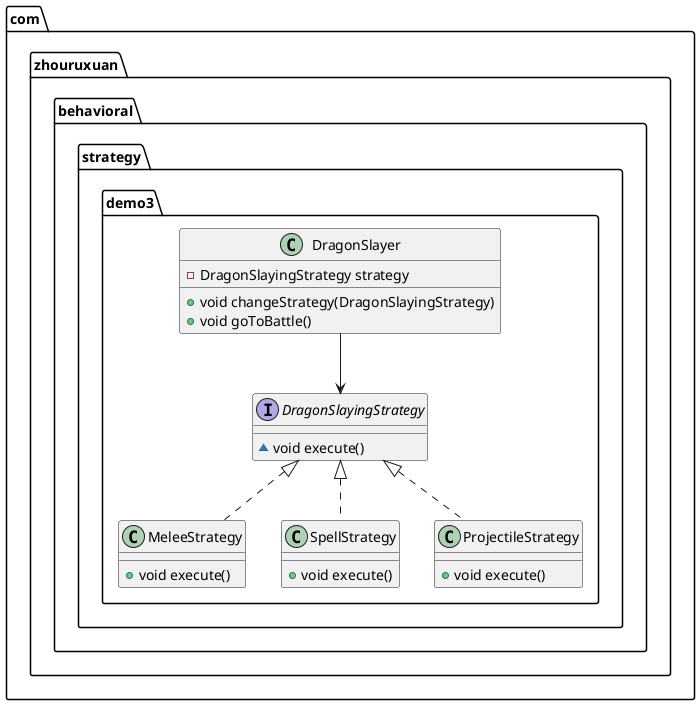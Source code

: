 @startuml
class com.zhouruxuan.behavioral.strategy.demo3.MeleeStrategy {
+ void execute()
}
class com.zhouruxuan.behavioral.strategy.demo3.SpellStrategy {
+ void execute()
}
interface com.zhouruxuan.behavioral.strategy.demo3.DragonSlayingStrategy {
~ void execute()
}
class com.zhouruxuan.behavioral.strategy.demo3.DragonSlayer {
- DragonSlayingStrategy strategy
+ void changeStrategy(DragonSlayingStrategy)
+ void goToBattle()
}
class com.zhouruxuan.behavioral.strategy.demo3.ProjectileStrategy {
+ void execute()
}


com.zhouruxuan.behavioral.strategy.demo3.DragonSlayingStrategy <|.. com.zhouruxuan.behavioral.strategy.demo3.MeleeStrategy
com.zhouruxuan.behavioral.strategy.demo3.DragonSlayingStrategy <|.. com.zhouruxuan.behavioral.strategy.demo3.SpellStrategy
com.zhouruxuan.behavioral.strategy.demo3.DragonSlayingStrategy <|.. com.zhouruxuan.behavioral.strategy.demo3.ProjectileStrategy
com.zhouruxuan.behavioral.strategy.demo3.DragonSlayer --> com.zhouruxuan.behavioral.strategy.demo3.DragonSlayingStrategy
@enduml